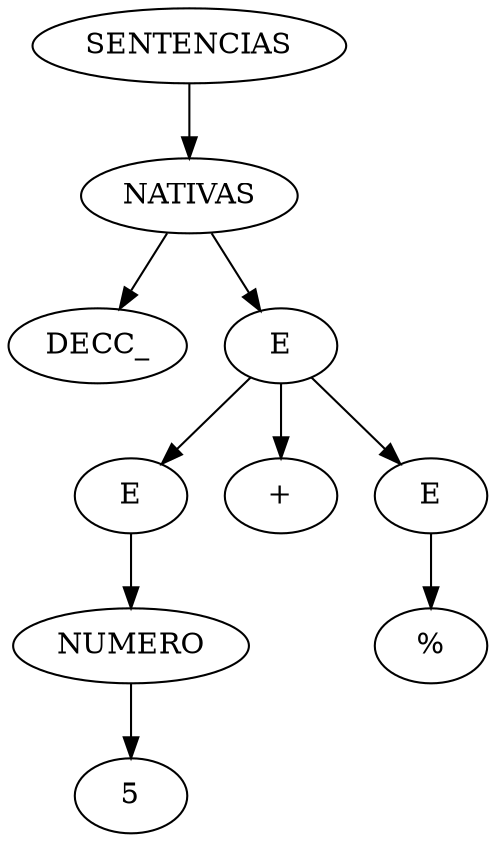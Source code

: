 digraph arbol{nodo9654672 [label="SENTENCIAS"];
nodo9654672 ->nodo9653568;
nodo9653568 [label="NATIVAS"];
nodo9653568 ->nodo9654640;
nodo9654640 [label="DECC_"];
nodo9653568 ->nodo9730480;
nodo9730480 [label="E"];
nodo9730480 ->nodo7591456;
nodo7591456 [label="E"];
nodo7591456 ->nodo9749952;
nodo9749952 [label="NUMERO"];
nodo9749952 ->nodo9749984;
nodo9749984 [label="5"];
nodo9730480 ->nodo9653536;
nodo9653536 [label="+"];
nodo9730480 ->nodo9751792;
nodo9751792 [label="E"];
nodo9751792 ->nodo9751824;
nodo9751824 [label="%"];
}